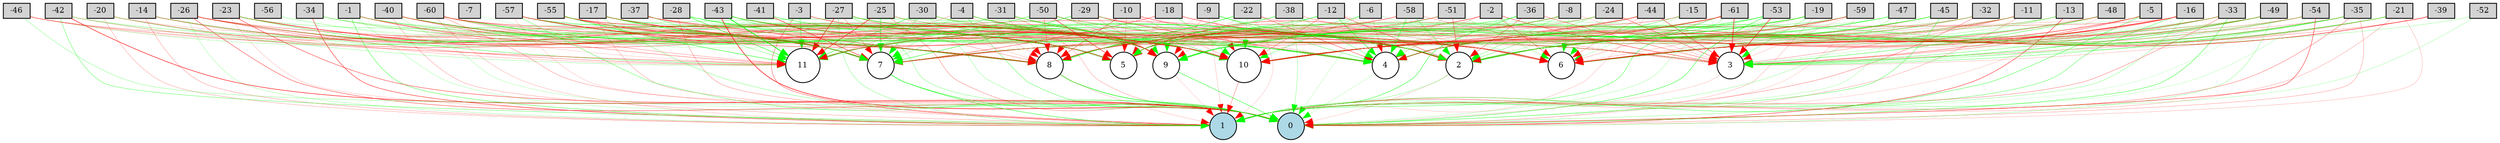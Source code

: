 digraph {
	node [fontsize=9 height=0.2 shape=circle width=0.2]
	-1 [fillcolor=lightgray shape=box style=filled]
	-2 [fillcolor=lightgray shape=box style=filled]
	-3 [fillcolor=lightgray shape=box style=filled]
	-4 [fillcolor=lightgray shape=box style=filled]
	-5 [fillcolor=lightgray shape=box style=filled]
	-6 [fillcolor=lightgray shape=box style=filled]
	-7 [fillcolor=lightgray shape=box style=filled]
	-8 [fillcolor=lightgray shape=box style=filled]
	-9 [fillcolor=lightgray shape=box style=filled]
	-10 [fillcolor=lightgray shape=box style=filled]
	-11 [fillcolor=lightgray shape=box style=filled]
	-12 [fillcolor=lightgray shape=box style=filled]
	-13 [fillcolor=lightgray shape=box style=filled]
	-14 [fillcolor=lightgray shape=box style=filled]
	-15 [fillcolor=lightgray shape=box style=filled]
	-16 [fillcolor=lightgray shape=box style=filled]
	-17 [fillcolor=lightgray shape=box style=filled]
	-18 [fillcolor=lightgray shape=box style=filled]
	-19 [fillcolor=lightgray shape=box style=filled]
	-20 [fillcolor=lightgray shape=box style=filled]
	-21 [fillcolor=lightgray shape=box style=filled]
	-22 [fillcolor=lightgray shape=box style=filled]
	-23 [fillcolor=lightgray shape=box style=filled]
	-24 [fillcolor=lightgray shape=box style=filled]
	-25 [fillcolor=lightgray shape=box style=filled]
	-26 [fillcolor=lightgray shape=box style=filled]
	-27 [fillcolor=lightgray shape=box style=filled]
	-28 [fillcolor=lightgray shape=box style=filled]
	-29 [fillcolor=lightgray shape=box style=filled]
	-30 [fillcolor=lightgray shape=box style=filled]
	-31 [fillcolor=lightgray shape=box style=filled]
	-32 [fillcolor=lightgray shape=box style=filled]
	-33 [fillcolor=lightgray shape=box style=filled]
	-34 [fillcolor=lightgray shape=box style=filled]
	-35 [fillcolor=lightgray shape=box style=filled]
	-36 [fillcolor=lightgray shape=box style=filled]
	-37 [fillcolor=lightgray shape=box style=filled]
	-38 [fillcolor=lightgray shape=box style=filled]
	-39 [fillcolor=lightgray shape=box style=filled]
	-40 [fillcolor=lightgray shape=box style=filled]
	-41 [fillcolor=lightgray shape=box style=filled]
	-42 [fillcolor=lightgray shape=box style=filled]
	-43 [fillcolor=lightgray shape=box style=filled]
	-44 [fillcolor=lightgray shape=box style=filled]
	-45 [fillcolor=lightgray shape=box style=filled]
	-46 [fillcolor=lightgray shape=box style=filled]
	-47 [fillcolor=lightgray shape=box style=filled]
	-48 [fillcolor=lightgray shape=box style=filled]
	-49 [fillcolor=lightgray shape=box style=filled]
	-50 [fillcolor=lightgray shape=box style=filled]
	-51 [fillcolor=lightgray shape=box style=filled]
	-52 [fillcolor=lightgray shape=box style=filled]
	-53 [fillcolor=lightgray shape=box style=filled]
	-54 [fillcolor=lightgray shape=box style=filled]
	-55 [fillcolor=lightgray shape=box style=filled]
	-56 [fillcolor=lightgray shape=box style=filled]
	-57 [fillcolor=lightgray shape=box style=filled]
	-58 [fillcolor=lightgray shape=box style=filled]
	-59 [fillcolor=lightgray shape=box style=filled]
	-60 [fillcolor=lightgray shape=box style=filled]
	-61 [fillcolor=lightgray shape=box style=filled]
	0 [fillcolor=lightblue style=filled]
	1 [fillcolor=lightblue style=filled]
	2 [fillcolor=white style=filled]
	3 [fillcolor=white style=filled]
	4 [fillcolor=white style=filled]
	5 [fillcolor=white style=filled]
	6 [fillcolor=white style=filled]
	7 [fillcolor=white style=filled]
	8 [fillcolor=white style=filled]
	9 [fillcolor=white style=filled]
	10 [fillcolor=white style=filled]
	11 [fillcolor=white style=filled]
	-31 -> 7 [color=green penwidth=0.23184141972591452 style=solid]
	-21 -> 4 [color=green penwidth=0.3458262845931357 style=solid]
	-19 -> 6 [color=red penwidth=0.16410775989552856 style=solid]
	-59 -> 9 [color=green penwidth=0.2863959292584951 style=solid]
	-53 -> 8 [color=green penwidth=0.10692712934461644 style=solid]
	-3 -> 1 [color=red penwidth=0.32571878406181076 style=solid]
	-35 -> 0 [color=red penwidth=0.19694768093568538 style=solid]
	-57 -> 9 [color=green penwidth=0.42117663022313245 style=solid]
	-9 -> 2 [color=green penwidth=0.41394423384304113 style=solid]
	-27 -> 6 [color=green penwidth=0.162468805537828 style=solid]
	-9 -> 9 [color=red penwidth=0.16124715913415788 style=solid]
	-19 -> 5 [color=green penwidth=0.2672261826347695 style=solid]
	-16 -> 5 [color=red penwidth=0.2536788989642619 style=solid]
	-22 -> 2 [color=red penwidth=0.15647374997031682 style=solid]
	-42 -> 1 [color=green penwidth=0.3170023177891866 style=solid]
	-30 -> 11 [color=green penwidth=0.4101436582478345 style=solid]
	-12 -> 2 [color=red penwidth=0.36523834878870287 style=solid]
	-11 -> 3 [color=red penwidth=0.2251253043755895 style=solid]
	-58 -> 2 [color=green penwidth=0.3608527374684388 style=solid]
	-2 -> 6 [color=red penwidth=0.3102213735571272 style=solid]
	-24 -> 5 [color=green penwidth=0.24291758586214196 style=solid]
	-19 -> 3 [color=green penwidth=0.2336457726763624 style=solid]
	-54 -> 0 [color=red penwidth=0.4246493678393304 style=solid]
	-44 -> 7 [color=red penwidth=0.33663859905234156 style=solid]
	-47 -> 1 [color=green penwidth=0.1904648896494322 style=solid]
	-60 -> 7 [color=green penwidth=0.22128291286446278 style=solid]
	-54 -> 1 [color=green penwidth=0.13499589111045815 style=solid]
	-30 -> 6 [color=red penwidth=0.18270160420199832 style=solid]
	-20 -> 4 [color=red penwidth=0.12303365550084804 style=solid]
	-15 -> 5 [color=red penwidth=0.29342925392325375 style=solid]
	-33 -> 6 [color=red penwidth=0.3771926122145013 style=solid]
	-25 -> 11 [color=red penwidth=0.5706920307434273 style=solid]
	-9 -> 4 [color=green penwidth=0.31459749292019024 style=solid]
	-12 -> 11 [color=green penwidth=0.33827966383362146 style=solid]
	-3 -> 2 [color=green penwidth=0.16350897915249935 style=solid]
	-59 -> 6 [color=red penwidth=0.20403814061030046 style=solid]
	-2 -> 11 [color=red penwidth=0.18198704157788942 style=solid]
	-53 -> 0 [color=green penwidth=0.41881368476553715 style=solid]
	-21 -> 6 [color=green penwidth=0.25484023088329844 style=solid]
	-61 -> 6 [color=red penwidth=0.17585282168610172 style=solid]
	-26 -> 0 [color=red penwidth=0.37366233989787345 style=solid]
	-60 -> 2 [color=green penwidth=0.4778266446672246 style=solid]
	9 -> 1 [color=red penwidth=0.11562240138416287 style=solid]
	-44 -> 6 [color=red penwidth=0.17749883398982635 style=solid]
	-10 -> 9 [color=green penwidth=0.13865357214828494 style=solid]
	-32 -> 6 [color=green penwidth=0.19220723487898844 style=solid]
	-41 -> 10 [color=green penwidth=0.4261083174623048 style=solid]
	-40 -> 4 [color=green penwidth=0.1331381016038578 style=solid]
	-58 -> 11 [color=red penwidth=0.3096907806466649 style=solid]
	-19 -> 9 [color=green penwidth=0.6268388996440607 style=solid]
	-57 -> 7 [color=green penwidth=0.2326644671277134 style=solid]
	-27 -> 11 [color=red penwidth=0.5502067207806101 style=solid]
	-40 -> 5 [color=green penwidth=0.33979710716795064 style=solid]
	-38 -> 8 [color=green penwidth=0.3386665138116107 style=solid]
	-43 -> 0 [color=red penwidth=0.6402245851206929 style=solid]
	-45 -> 4 [color=green penwidth=0.11426952188080866 style=solid]
	-52 -> 1 [color=green penwidth=0.16721622541405393 style=solid]
	-4 -> 8 [color=red penwidth=0.1357962225892766 style=solid]
	-19 -> 0 [color=red penwidth=0.14554350382209516 style=solid]
	-61 -> 4 [color=red penwidth=0.16489721332956478 style=solid]
	-29 -> 9 [color=red penwidth=0.19750147541439753 style=solid]
	-17 -> 2 [color=red penwidth=0.240837865107223 style=solid]
	-20 -> 7 [color=green penwidth=0.13187767651100393 style=solid]
	-22 -> 10 [color=green penwidth=0.2309756383783724 style=solid]
	-1 -> 0 [color=green penwidth=0.16458269749055132 style=solid]
	-59 -> 5 [color=green penwidth=0.278943659201488 style=solid]
	-28 -> 5 [color=green penwidth=0.2857360458472771 style=solid]
	-18 -> 6 [color=red penwidth=0.11553504421943583 style=solid]
	-28 -> 3 [color=green penwidth=0.10667473397003274 style=solid]
	-12 -> 6 [color=red penwidth=0.13650715787229173 style=solid]
	-14 -> 10 [color=green penwidth=0.21995138435235528 style=solid]
	-33 -> 0 [color=green penwidth=0.3857977080011723 style=solid]
	-53 -> 3 [color=red penwidth=0.5415450630023662 style=solid]
	-60 -> 9 [color=red penwidth=0.3890100442500901 style=solid]
	-48 -> 10 [color=red penwidth=0.2608239191866245 style=solid]
	-54 -> 7 [color=green penwidth=0.15610031762084003 style=solid]
	-59 -> 10 [color=red penwidth=0.3129959549951531 style=solid]
	-22 -> 1 [color=red penwidth=0.12107857637638302 style=solid]
	-51 -> 2 [color=red penwidth=0.3392287213564129 style=solid]
	-46 -> 11 [color=red penwidth=0.32669832207835336 style=solid]
	-40 -> 2 [color=green penwidth=0.39516527926048106 style=solid]
	-59 -> 4 [color=red penwidth=0.37659926652879305 style=solid]
	-44 -> 4 [color=green penwidth=0.10453238484926593 style=solid]
	-42 -> 4 [color=green penwidth=0.2653583661630611 style=solid]
	-17 -> 9 [color=green penwidth=0.3199488110567062 style=solid]
	-57 -> 0 [color=green penwidth=0.3139946945826104 style=solid]
	-61 -> 10 [color=red penwidth=0.5435544792367203 style=solid]
	-48 -> 4 [color=green penwidth=0.24567812553067236 style=solid]
	-23 -> 11 [color=green penwidth=0.3505289205207136 style=solid]
	-30 -> 9 [color=green penwidth=0.14559451063872975 style=solid]
	-29 -> 2 [color=red penwidth=0.22317613578243362 style=solid]
	-26 -> 11 [color=red penwidth=0.28036377527423495 style=solid]
	-58 -> 3 [color=red penwidth=0.21251333162010144 style=solid]
	-27 -> 2 [color=red penwidth=0.2707495593608097 style=solid]
	-51 -> 6 [color=green penwidth=0.1861647139305204 style=solid]
	-26 -> 6 [color=red penwidth=0.2880754674194975 style=solid]
	-43 -> 2 [color=red penwidth=0.3581228346943822 style=solid]
	-6 -> 8 [color=green penwidth=0.11651480139112605 style=solid]
	-18 -> 9 [color=green penwidth=0.13990296033156324 style=solid]
	-20 -> 1 [color=red penwidth=0.18215896665176112 style=solid]
	-49 -> 6 [color=red penwidth=0.3124736350998914 style=solid]
	-59 -> 2 [color=red penwidth=0.12174557848685995 style=solid]
	-51 -> 9 [color=green penwidth=0.3705561049148868 style=solid]
	-38 -> 4 [color=green penwidth=0.25599346521610267 style=solid]
	-22 -> 9 [color=red penwidth=0.13400437737839527 style=solid]
	-2 -> 3 [color=red penwidth=0.41237916246705697 style=solid]
	-28 -> 8 [color=green penwidth=0.2644890446659322 style=solid]
	-50 -> 8 [color=red penwidth=0.2821906361682083 style=solid]
	-27 -> 7 [color=red penwidth=0.24837580132153533 style=solid]
	-25 -> 6 [color=green penwidth=0.2123347848816976 style=solid]
	-30 -> 7 [color=green penwidth=0.27936671272297764 style=solid]
	-4 -> 0 [color=green penwidth=0.3213819749921746 style=solid]
	-13 -> 0 [color=red penwidth=0.4305152067537139 style=solid]
	-49 -> 7 [color=red penwidth=0.2631533473866755 style=solid]
	-5 -> 3 [color=red penwidth=0.3477396954712342 style=solid]
	-6 -> 6 [color=green penwidth=0.15534528261100627 style=solid]
	-11 -> 7 [color=red penwidth=0.14986829738886182 style=solid]
	-48 -> 2 [color=green penwidth=0.33023838174481135 style=solid]
	-17 -> 8 [color=green penwidth=0.39911942204082784 style=solid]
	-37 -> 5 [color=red penwidth=0.31292311902629644 style=solid]
	-16 -> 3 [color=red penwidth=0.24970740263031763 style=solid]
	-33 -> 1 [color=red penwidth=0.25377453123831284 style=solid]
	-47 -> 2 [color=green penwidth=0.15804072048599851 style=solid]
	-8 -> 8 [color=green penwidth=0.3916677128268289 style=solid]
	-10 -> 8 [color=red penwidth=0.37691381602713625 style=solid]
	-36 -> 11 [color=green penwidth=0.20129150682883 style=solid]
	-46 -> 8 [color=red penwidth=0.22498593919479393 style=solid]
	-26 -> 5 [color=green penwidth=0.48144527994791153 style=solid]
	-2 -> 4 [color=red penwidth=0.1473879515117239 style=solid]
	-60 -> 11 [color=red penwidth=0.22309564025494957 style=solid]
	-27 -> 9 [color=green penwidth=0.3362637350969284 style=solid]
	-6 -> 0 [color=green penwidth=0.13678659215111802 style=solid]
	-44 -> 10 [color=red penwidth=0.20258216003248247 style=solid]
	-29 -> 8 [color=red penwidth=0.12088812637305252 style=solid]
	-57 -> 6 [color=red penwidth=0.3776597984405339 style=solid]
	-13 -> 6 [color=green penwidth=0.19814390550866479 style=solid]
	-4 -> 3 [color=red penwidth=0.269373755491946 style=solid]
	-37 -> 8 [color=red penwidth=0.38236629304182745 style=solid]
	-9 -> 1 [color=red penwidth=0.14375640967075673 style=solid]
	-11 -> 4 [color=red penwidth=0.12373031092812148 style=solid]
	-38 -> 11 [color=green penwidth=0.26090726840085265 style=solid]
	-19 -> 8 [color=red penwidth=0.3103274611168595 style=solid]
	-58 -> 4 [color=green penwidth=0.4212627269853412 style=solid]
	-12 -> 10 [color=red penwidth=0.2571576686157312 style=solid]
	-40 -> 10 [color=red penwidth=0.12332363650737829 style=solid]
	9 -> 0 [color=green penwidth=0.4357605722764898 style=solid]
	-40 -> 7 [color=red penwidth=0.36108314943190645 style=solid]
	-54 -> 10 [color=red penwidth=0.18305176225446074 style=solid]
	-48 -> 1 [color=red penwidth=0.11699594382551111 style=solid]
	-34 -> 1 [color=red penwidth=0.4578611265892365 style=solid]
	-23 -> 9 [color=green penwidth=0.24419119280065524 style=solid]
	-31 -> 8 [color=red penwidth=0.10414379566799983 style=solid]
	-20 -> 8 [color=red penwidth=0.3367352763857502 style=solid]
	-54 -> 2 [color=green penwidth=0.2735626213816259 style=solid]
	-60 -> 1 [color=red penwidth=0.14804883652103057 style=solid]
	-8 -> 3 [color=red penwidth=0.14344639194009362 style=solid]
	-35 -> 3 [color=green penwidth=0.31819695162490974 style=solid]
	-60 -> 6 [color=red penwidth=0.327887723358604 style=solid]
	-33 -> 9 [color=green penwidth=0.1162651614157959 style=solid]
	-30 -> 0 [color=green penwidth=0.20501863244990637 style=solid]
	2 -> 1 [color=green penwidth=0.21872583677774265 style=solid]
	7 -> 1 [color=green penwidth=0.4520697548469037 style=solid]
	-22 -> 8 [color=green penwidth=0.4949791317048202 style=solid]
	-34 -> 5 [color=red penwidth=0.11780247228204263 style=solid]
	-26 -> 1 [color=green penwidth=0.17958872440067508 style=solid]
	-56 -> 7 [color=green penwidth=0.16207431453098728 style=solid]
	-4 -> 4 [color=green penwidth=0.30686436639562265 style=solid]
	-42 -> 7 [color=red penwidth=0.17766586208828355 style=solid]
	-33 -> 3 [color=green penwidth=0.3041924938995121 style=solid]
	-3 -> 9 [color=red penwidth=0.3574256987206792 style=solid]
	-54 -> 6 [color=red penwidth=0.2214941817851731 style=solid]
	-55 -> 11 [color=green penwidth=0.4644392008048044 style=solid]
	-37 -> 3 [color=red penwidth=0.21734630996399346 style=solid]
	-39 -> 6 [color=red penwidth=0.5275684867560002 style=solid]
	-7 -> 8 [color=green penwidth=0.13028891321465494 style=solid]
	2 -> 0 [color=red penwidth=0.11756101738606191 style=solid]
	-9 -> 10 [color=red penwidth=0.1780402160453416 style=solid]
	-14 -> 1 [color=red penwidth=0.2088666093836792 style=solid]
	-37 -> 7 [color=red penwidth=0.10841790149342183 style=solid]
	-14 -> 11 [color=red penwidth=0.16962170844960373 style=solid]
	-50 -> 6 [color=red penwidth=0.22469179570955367 style=solid]
	-59 -> 3 [color=red penwidth=0.12630934747371078 style=solid]
	-29 -> 4 [color=red penwidth=0.3998877667191586 style=solid]
	-29 -> 7 [color=green penwidth=0.4501600905700188 style=solid]
	-17 -> 10 [color=red penwidth=0.3326951223240182 style=solid]
	-61 -> 9 [color=green penwidth=0.11633334642075258 style=solid]
	-28 -> 11 [color=green penwidth=0.46003507384828335 style=solid]
	-43 -> 11 [color=green penwidth=0.8024621367770083 style=solid]
	-1 -> 11 [color=red penwidth=0.11521080476793946 style=solid]
	-38 -> 6 [color=red penwidth=0.22984834207129237 style=solid]
	-14 -> 5 [color=red penwidth=0.42508606382999936 style=solid]
	-61 -> 0 [color=green penwidth=0.16942000540284213 style=solid]
	-18 -> 5 [color=red penwidth=0.11691884102953631 style=solid]
	-46 -> 0 [color=green penwidth=0.21492076357242174 style=solid]
	7 -> 0 [color=green penwidth=0.4019701193240468 style=solid]
	-23 -> 2 [color=red penwidth=0.31685865928545054 style=solid]
	-15 -> 6 [color=green penwidth=0.15121038927732988 style=solid]
	-42 -> 5 [color=green penwidth=0.20864935583479366 style=solid]
	-31 -> 10 [color=green penwidth=0.2478582875349673 style=solid]
	-20 -> 11 [color=green penwidth=0.19780770923158408 style=solid]
	-38 -> 0 [color=green penwidth=0.22835962935780743 style=solid]
	-16 -> 2 [color=red penwidth=0.2798742921342976 style=solid]
	-43 -> 7 [color=green penwidth=0.27190817553994706 style=solid]
	-8 -> 6 [color=green penwidth=0.2010398738993199 style=solid]
	-47 -> 9 [color=green penwidth=0.3292065911363684 style=solid]
	-48 -> 6 [color=red penwidth=0.11146976849928038 style=solid]
	-61 -> 8 [color=red penwidth=0.19659081466406392 style=solid]
	-14 -> 7 [color=red penwidth=0.1499616491633086 style=solid]
	-43 -> 9 [color=green penwidth=0.2987739325400409 style=solid]
	-2 -> 5 [color=red penwidth=0.30199605250093514 style=solid]
	-35 -> 9 [color=green penwidth=0.16543845496866857 style=solid]
	-24 -> 10 [color=green penwidth=0.11936966907638516 style=solid]
	-58 -> 7 [color=red penwidth=0.25458735612218897 style=solid]
	-51 -> 11 [color=red penwidth=0.3505967601659685 style=solid]
	4 -> 0 [color=green penwidth=0.13374546937974224 style=solid]
	-47 -> 0 [color=green penwidth=0.15396729441610318 style=solid]
	-33 -> 7 [color=green penwidth=0.11810033591190772 style=solid]
	-49 -> 3 [color=green penwidth=0.4709908572344892 style=solid]
	-28 -> 2 [color=green penwidth=0.21400380736488095 style=solid]
	-21 -> 2 [color=red penwidth=0.3676723127007392 style=solid]
	-53 -> 2 [color=green penwidth=0.3589269196407998 style=solid]
	-10 -> 10 [color=red penwidth=0.19229901391537063 style=solid]
	-4 -> 9 [color=red penwidth=0.1438096114350923 style=solid]
	-35 -> 2 [color=red penwidth=0.3129753195937335 style=solid]
	-32 -> 2 [color=green penwidth=0.37177670228630033 style=solid]
	10 -> 1 [color=red penwidth=0.2681187975834407 style=solid]
	-50 -> 9 [color=red penwidth=0.21185771993306918 style=solid]
	-36 -> 4 [color=green penwidth=0.12425036482230548 style=solid]
	-34 -> 7 [color=green penwidth=0.30341064523901284 style=solid]
	-1 -> 8 [color=red penwidth=0.36814103649314156 style=solid]
	-25 -> 0 [color=red penwidth=0.2420821636715141 style=solid]
	-16 -> 6 [color=red penwidth=0.2618421299141206 style=solid]
	-59 -> 0 [color=red penwidth=0.10895191996857946 style=solid]
	-17 -> 6 [color=red penwidth=0.3799966666609662 style=solid]
	-12 -> 5 [color=green penwidth=0.15712181522874638 style=solid]
	-46 -> 5 [color=green penwidth=0.1998871174876664 style=solid]
	-21 -> 0 [color=red penwidth=0.1498898449872688 style=solid]
	-32 -> 7 [color=red penwidth=0.15456305824179098 style=solid]
	-5 -> 4 [color=red penwidth=0.36475108728973593 style=solid]
	-21 -> 1 [color=red penwidth=0.16955360539879927 style=solid]
	-24 -> 6 [color=green penwidth=0.17307022132270786 style=solid]
	-45 -> 6 [color=green penwidth=0.24019955559081707 style=solid]
	-41 -> 7 [color=red penwidth=0.4696989495401618 style=solid]
	-23 -> 1 [color=red penwidth=0.1325282091412941 style=solid]
	-50 -> 11 [color=green penwidth=0.3988827900463485 style=solid]
	-11 -> 2 [color=red penwidth=0.3033314431401466 style=solid]
	-50 -> 5 [color=red penwidth=0.4783484399164275 style=solid]
	-16 -> 0 [color=green penwidth=0.2185136428252213 style=solid]
	-16 -> 1 [color=green penwidth=0.3278163471796598 style=solid]
	-5 -> 5 [color=green penwidth=0.12525433495889582 style=solid]
	-23 -> 0 [color=red penwidth=0.40124841304754555 style=solid]
	-55 -> 7 [color=red penwidth=0.46418173584220135 style=solid]
	-8 -> 9 [color=red penwidth=0.20324964000927542 style=solid]
	-10 -> 2 [color=red penwidth=0.27748431614484753 style=solid]
	-40 -> 11 [color=red penwidth=0.29225441015831943 style=solid]
	-44 -> 8 [color=red penwidth=0.36266557715749603 style=solid]
	-5 -> 1 [color=green penwidth=0.35806852798745825 style=solid]
	-27 -> 0 [color=green penwidth=0.24493178610913466 style=solid]
	-18 -> 10 [color=green penwidth=0.3137338849049554 style=solid]
	-42 -> 0 [color=red penwidth=0.556117808344766 style=solid]
	-3 -> 6 [color=red penwidth=0.13265588291068525 style=solid]
	-16 -> 10 [color=red penwidth=0.4463338030598908 style=solid]
	-1 -> 7 [color=red penwidth=0.24525974218838462 style=solid]
	-25 -> 8 [color=red penwidth=0.1265336216610864 style=solid]
	-34 -> 4 [color=green penwidth=0.2684595765512665 style=solid]
	-43 -> 6 [color=green penwidth=0.37241272636813527 style=solid]
	-29 -> 10 [color=green penwidth=0.270360642793008 style=solid]
	-55 -> 10 [color=red penwidth=0.24484690184937288 style=solid]
	-45 -> 0 [color=green penwidth=0.3258198826121612 style=solid]
	8 -> 0 [color=green penwidth=0.6190812208338679 style=solid]
	-37 -> 11 [color=green penwidth=0.2463775069178739 style=solid]
	-35 -> 6 [color=green penwidth=0.4678747336954361 style=solid]
	-49 -> 0 [color=green penwidth=0.20619811792592252 style=solid]
	-27 -> 1 [color=green penwidth=0.23406759481094122 style=solid]
	-51 -> 4 [color=green penwidth=0.1619224890167313 style=solid]
	-54 -> 3 [color=green penwidth=0.2308550087786351 style=solid]
	-8 -> 5 [color=red penwidth=0.39311374649025677 style=solid]
	-1 -> 2 [color=red penwidth=0.13277373425600225 style=solid]
	-25 -> 7 [color=green penwidth=0.4594221622867536 style=solid]
	-2 -> 9 [color=red penwidth=0.11224497598919517 style=solid]
	-61 -> 3 [color=red penwidth=0.5830670833168414 style=solid]
	-36 -> 2 [color=red penwidth=0.28500578551080735 style=solid]
	-31 -> 4 [color=green penwidth=0.24352072365230093 style=solid]
	-57 -> 1 [color=red penwidth=0.12137349254269499 style=solid]
	-56 -> 8 [color=green penwidth=0.12811189486376837 style=solid]
	-45 -> 9 [color=green penwidth=0.4844951706482321 style=solid]
	-47 -> 4 [color=green penwidth=0.22764319304323666 style=solid]
	-11 -> 10 [color=green penwidth=0.2365151759984211 style=solid]
	-53 -> 11 [color=green penwidth=0.429618424021623 style=solid]
	-35 -> 1 [color=red penwidth=0.2664723078232685 style=solid]
	-15 -> 2 [color=green penwidth=0.3281740928982786 style=solid]
	-11 -> 6 [color=red penwidth=0.26753840250545013 style=solid]
	-48 -> 3 [color=green penwidth=0.37556925745091174 style=solid]
	-6 -> 4 [color=red penwidth=0.161922179075306 style=solid]
	8 -> 1 [color=red penwidth=0.13724960888037036 style=solid]
	-16 -> 8 [color=red penwidth=0.30374425058934396 style=solid]
	-24 -> 7 [color=red penwidth=0.2515725858256729 style=solid]
	-13 -> 3 [color=green penwidth=0.12822014416276464 style=solid]
	-14 -> 8 [color=green penwidth=0.1599493273458466 style=solid]
	-21 -> 3 [color=red penwidth=0.1466043595909669 style=solid]
	-25 -> 3 [color=red penwidth=0.22568929677691765 style=solid]
	-18 -> 7 [color=red penwidth=0.3773675826215238 style=solid]
	-1 -> 1 [color=green penwidth=0.3760243604536746 style=solid]
	-9 -> 5 [color=red penwidth=0.11495697888851528 style=solid]
	-57 -> 10 [color=red penwidth=0.47028691214060936 style=solid]
	-33 -> 4 [color=green penwidth=0.19811045030993923 style=solid]
	-13 -> 7 [color=red penwidth=0.16441925088768955 style=solid]
	-48 -> 5 [color=red penwidth=0.14827774892019677 style=solid]
	-30 -> 5 [color=green penwidth=0.21866744630713789 style=solid]
	-40 -> 1 [color=red penwidth=0.18751146253578144 style=solid]
	-50 -> 4 [color=green penwidth=0.28842319156181695 style=solid]
	-10 -> 4 [color=red penwidth=0.18217082838354443 style=solid]
	-31 -> 9 [color=red penwidth=0.2216206880274203 style=solid]
	-31 -> 6 [color=green penwidth=0.14321992983101778 style=solid]
	-45 -> 2 [color=red penwidth=0.3107521996672372 style=solid]
	-61 -> 1 [color=green penwidth=0.35690863259889294 style=solid]
	-49 -> 2 [color=green penwidth=0.30480878711876686 style=solid]
	-8 -> 10 [color=green penwidth=0.13054011098270527 style=solid]
	-18 -> 2 [color=red penwidth=0.387751955836098 style=solid]
	-24 -> 3 [color=red penwidth=0.32706031362461496 style=solid]
	-1 -> 9 [color=green penwidth=0.2218631071238506 style=solid]
	-55 -> 9 [color=red penwidth=0.4910164293279571 style=solid]
	-1 -> 4 [color=green penwidth=0.33519625257231334 style=solid]
	-5 -> 2 [color=red penwidth=0.1784766612888001 style=solid]
	-35 -> 8 [color=red penwidth=0.2014449796399757 style=solid]
	-26 -> 10 [color=red penwidth=0.484112028943545 style=solid]
	-28 -> 1 [color=red penwidth=0.22648152616083664 style=solid]
	-27 -> 4 [color=green penwidth=0.14979440391199944 style=solid]
	-12 -> 9 [color=green penwidth=0.22659520141613462 style=solid]
	-6 -> 5 [color=green penwidth=0.19722754875667758 style=solid]
	-60 -> 8 [color=red penwidth=0.10948299573560069 style=solid]
	-47 -> 5 [color=green penwidth=0.1772036984459726 style=solid]
	-46 -> 7 [color=red penwidth=0.12511035570944376 style=solid]
	-45 -> 10 [color=green penwidth=0.10862736791935217 style=solid]
	-3 -> 11 [color=green penwidth=0.36353630219850375 style=solid]
	-10 -> 5 [color=red penwidth=0.202786246011684 style=solid]
	-40 -> 0 [color=green penwidth=0.154994646129482 style=solid]
	-43 -> 5 [color=red penwidth=0.3138389334420676 style=solid]
	-57 -> 5 [color=red penwidth=0.2524657225428427 style=solid]
	-52 -> 3 [color=green penwidth=0.19786901942788887 style=solid]
	-13 -> 11 [color=green penwidth=0.2444432263566212 style=solid]
	-12 -> 4 [color=green penwidth=0.4272419919446385 style=solid]
	-36 -> 8 [color=green penwidth=0.16221651149912486 style=solid]
	-44 -> 2 [color=green penwidth=0.14333672849335463 style=solid]
	-49 -> 1 [color=green penwidth=0.1075487710575298 style=solid]
	-23 -> 10 [color=red penwidth=0.4434038885621606 style=solid]
	3 -> 0 [color=red penwidth=0.1292244680634126 style=solid]
	-4 -> 11 [color=red penwidth=0.1884586657823679 style=solid]
	-22 -> 4 [color=red penwidth=0.344923854310552 style=solid]
	-33 -> 10 [color=red penwidth=0.15080032689549244 style=solid]
	-44 -> 1 [color=red penwidth=0.13057807462026316 style=solid]
	-32 -> 1 [color=red penwidth=0.2542777144623297 style=solid]
	-17 -> 0 [color=green penwidth=0.25111036640303896 style=solid]
	-23 -> 7 [color=red penwidth=0.17663386666856468 style=solid]
	-50 -> 10 [color=green penwidth=0.2996585768005606 style=solid]
	-17 -> 1 [color=red penwidth=0.18692805205996887 style=solid]
	-40 -> 8 [color=green penwidth=0.13829309970382958 style=solid]
	-60 -> 0 [color=red penwidth=0.2157935889962544 style=solid]
	-27 -> 8 [color=red penwidth=0.22717439130992065 style=solid]
	-61 -> 7 [color=green penwidth=0.13513692829480983 style=solid]
	-4 -> 7 [color=green penwidth=0.2072927465335912 style=solid]
	-4 -> 10 [color=green penwidth=0.30027308767035155 style=solid]
	-32 -> 4 [color=red penwidth=0.24133369546390818 style=solid]
	-6 -> 10 [color=green penwidth=0.30690836158591617 style=solid]
	-36 -> 3 [color=red penwidth=0.297025132037401 style=solid]
	-24 -> 2 [color=green penwidth=0.24440883948689007 style=solid]
	-44 -> 3 [color=red penwidth=0.3740672516398592 style=solid]
	-30 -> 3 [color=green penwidth=0.12761276123660745 style=solid]
	-11 -> 1 [color=red penwidth=0.18065788012137368 style=solid]
	-39 -> 3 [color=red penwidth=0.20818451151125555 style=solid]
	-36 -> 1 [color=green penwidth=0.4393420511179251 style=solid]
	-49 -> 10 [color=green penwidth=0.22255328327020535 style=solid]
	-31 -> 0 [color=red penwidth=0.18623698125541646 style=solid]
	-8 -> 2 [color=green penwidth=0.2467987870064787 style=solid]
	-17 -> 7 [color=green penwidth=0.3785691110918171 style=solid]
	-49 -> 4 [color=green penwidth=0.1249677116180864 style=solid]
}
